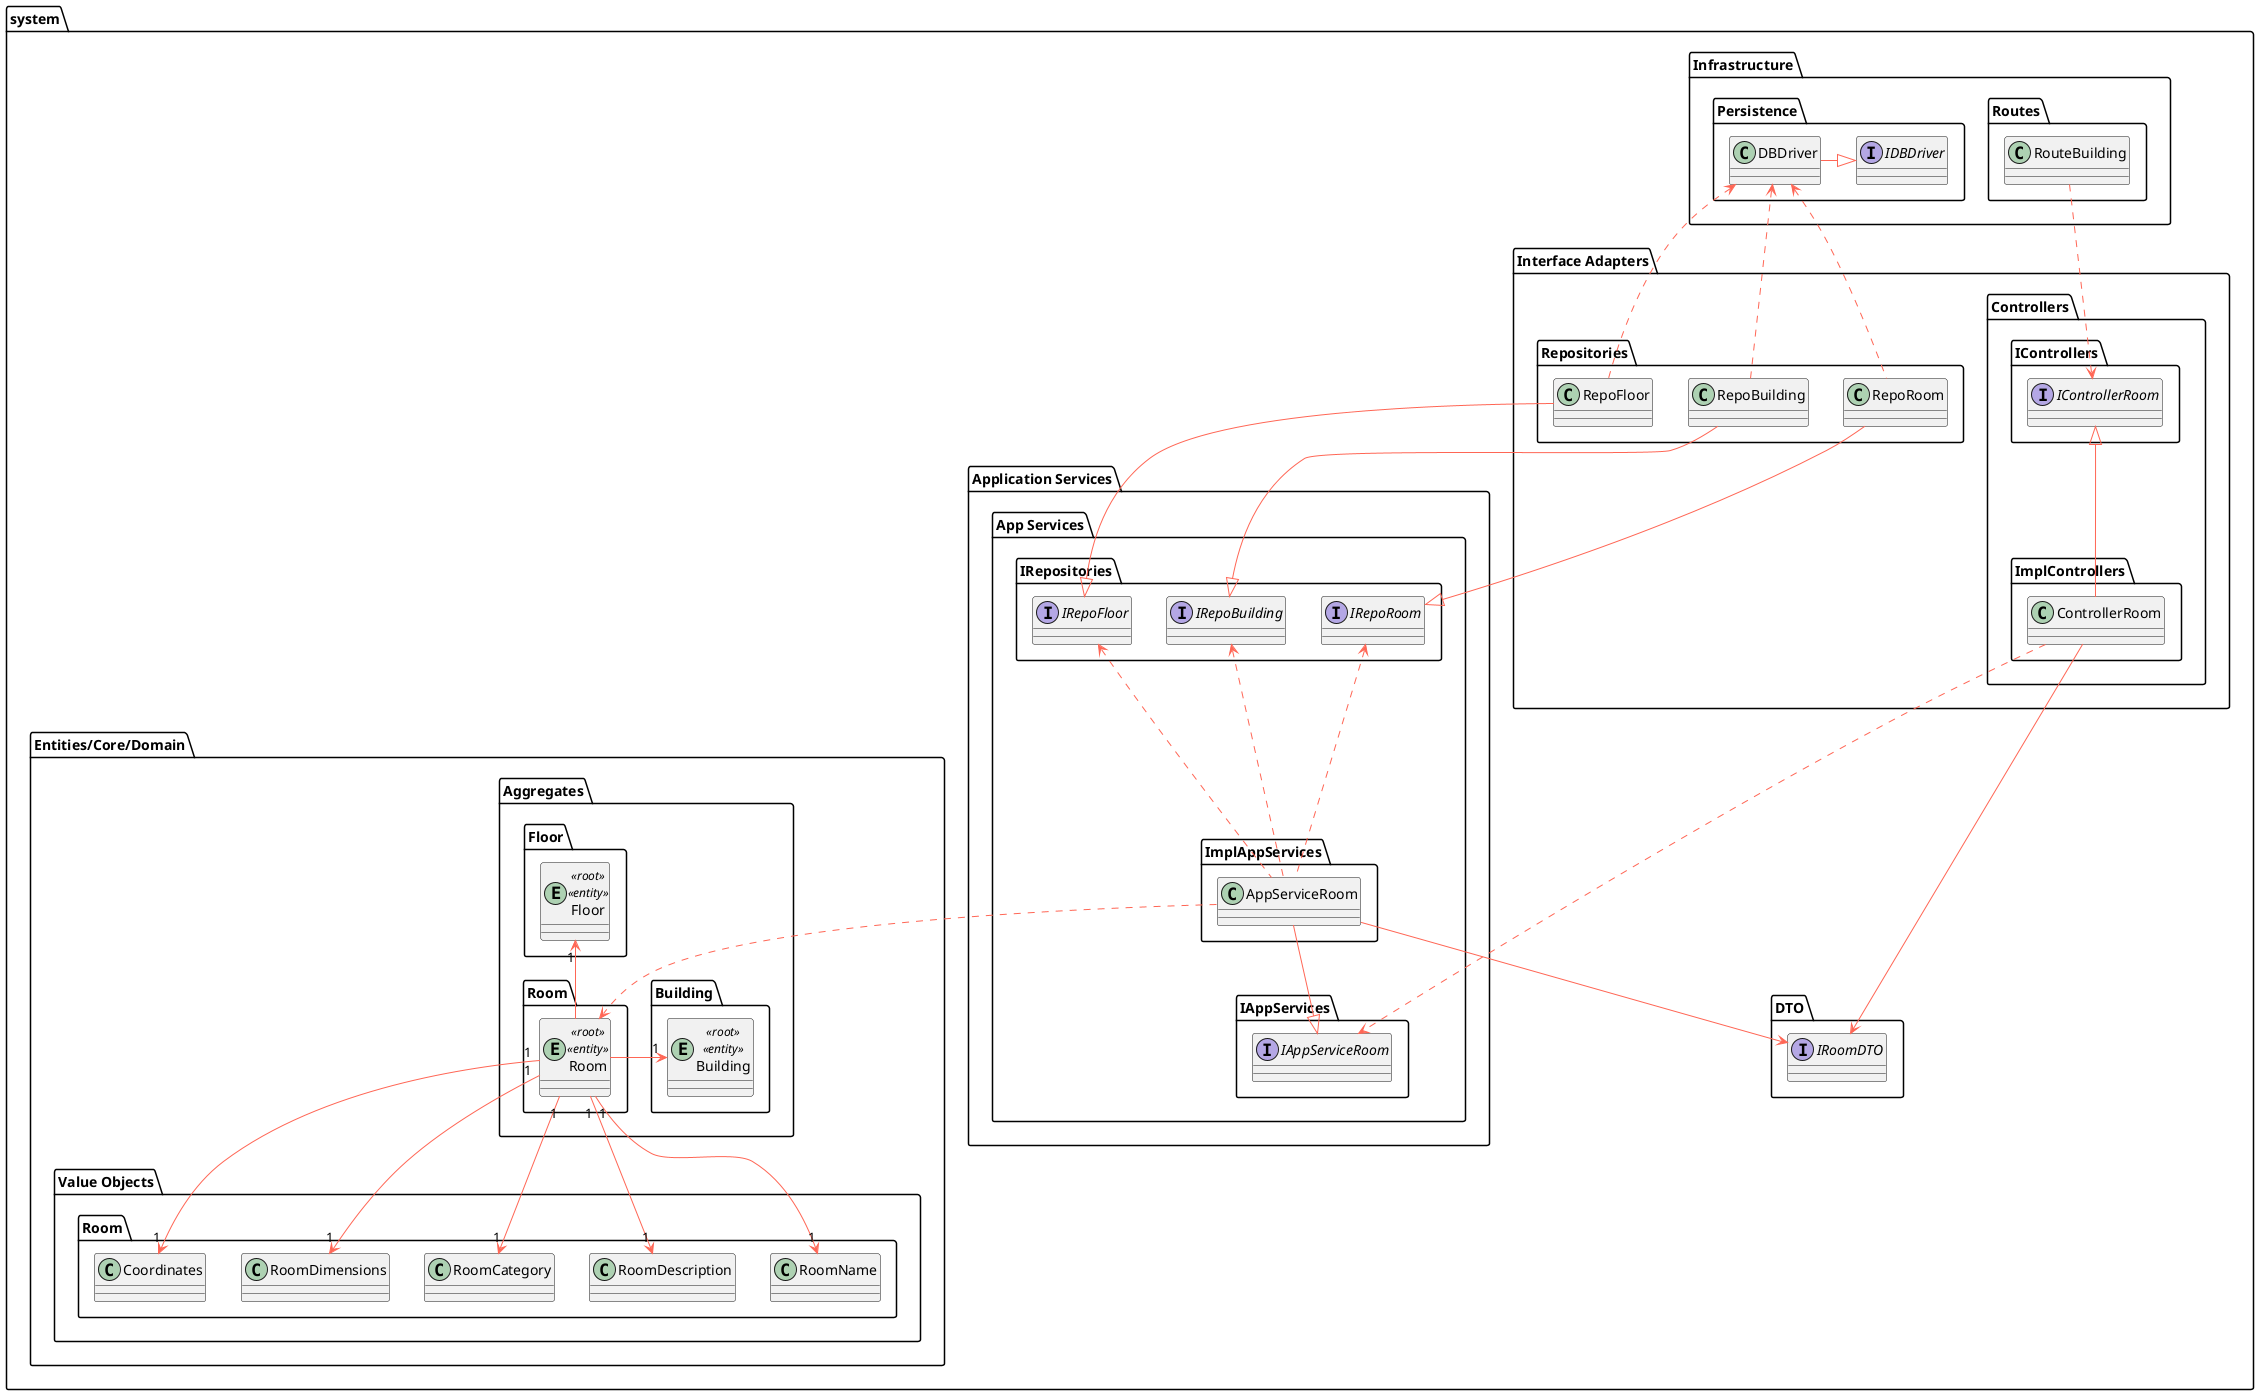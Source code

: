 @startuml

skinparam component {
    FontSize 16
    BackgroundColor<<Apache>> LightCoral
    BorderColor<<Apache>> #FF6655
    FontName Courier
    BorderColor black
    BackgroundColor DeepSkyBlue
    ArrowFontName Impact
    ArrowColor #FF6655
}

package system {
    package "Infrastructure" {
        package "Routes" {
            class RouteBuilding
        }

        package "Persistence" {
            interface IDBDriver
            class DBDriver
        }

        DBDriver -right-|> IDBDriver
    }

    package "Interface Adapters" {
        package "Controllers" {
            package "IControllers" {
                interface IControllerRoom
            }

            package "ImplControllers" {
                class ControllerRoom
            }
            ControllerRoom -up-|> IControllerRoom
        }

        package "Repositories" {
            class RepoBuilding
            class RepoFloor
            class RepoRoom

        }

        RepoBuilding .up.> DBDriver
        RepoFloor .up.> DBDriver
        RepoRoom .up.> DBDriver


        RouteBuilding ..> IControllerRoom
    }

    package "Application Services" {
        package "App Services" {
            package "IAppServices" {
                interface IAppServiceRoom
            }

            package "ImplAppServices" {
                class AppServiceRoom
            }

            AppServiceRoom --|> IAppServiceRoom

            package "IRepositories" {
                interface IRepoBuilding
                interface IRepoFloor
                interface IRepoRoom

            }

            RepoBuilding --|> IRepoBuilding
            RepoFloor --|> IRepoFloor
            RepoRoom --|> IRepoRoom

        }

        ControllerRoom ..> IAppServiceRoom

        AppServiceRoom .up.> IRepoBuilding
        AppServiceRoom .up.> IRepoFloor
        AppServiceRoom .up.> IRepoRoom

    }

    package "Entities/Core/Domain" {
        package "Aggregates" {

            package "Building" as a_building {
                        entity Building <<root>> <<entity>>
                    }

            package "Floor" as a_floor {
                        entity Floor <<root>> <<entity>>
                    }


            package "Room" as a_room {
                entity Room <<root>> <<entity>>
            }
        }



        package "Value Objects" {
            package "Room" as vo_room {
                class RoomName
                class RoomDescription
                class RoomCategory
                class RoomDimensions
                class Coordinates
            }
        }


        Room "1" --> "1" RoomName
        Room "1" --> "1" RoomDescription
        Room "1" --> "1" RoomCategory
        Room "1" --> "1" RoomDimensions
        Room "1" --> "1" Coordinates

        Room -left-> "1" Building
        Room -up-> "1" Floor


        AppServiceRoom ..> Room

        'package "Services" {
        '}
    }
    package "DTO" {
                  interface IRoomDTO
            }
            AppServiceRoom --> IRoomDTO
            ControllerRoom -up-> IRoomDTO
}

@enduml

